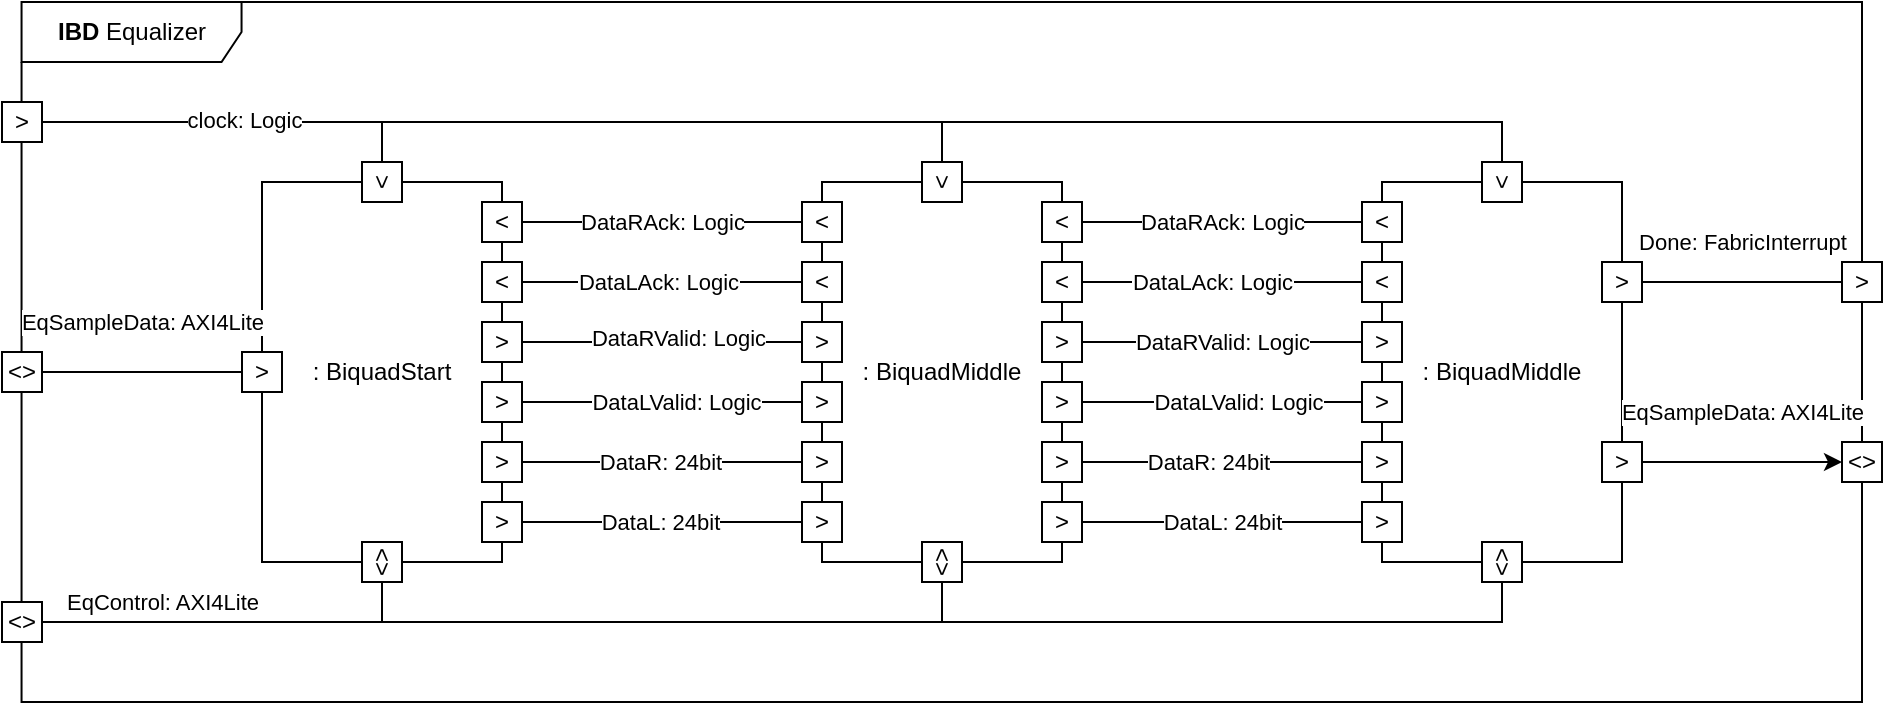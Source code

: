<mxfile version="22.1.16" type="device">
  <diagram name="Side-1" id="WeX1xfenSFIXGE-8xCSN">
    <mxGraphModel dx="1742" dy="983" grid="1" gridSize="10" guides="1" tooltips="1" connect="1" arrows="1" fold="1" page="1" pageScale="1" pageWidth="827" pageHeight="1169" math="0" shadow="0">
      <root>
        <mxCell id="0" />
        <mxCell id="1" parent="0" />
        <mxCell id="MY8VwiMeHhcDN9Z3y-it-23" value="" style="group" vertex="1" connectable="0" parent="1">
          <mxGeometry x="340" y="210" width="130" height="200" as="geometry" />
        </mxCell>
        <mxCell id="MY8VwiMeHhcDN9Z3y-it-16" value=": BiquadMiddle" style="rounded=0;whiteSpace=wrap;html=1;" vertex="1" parent="MY8VwiMeHhcDN9Z3y-it-23">
          <mxGeometry width="120" height="190" as="geometry" />
        </mxCell>
        <mxCell id="MY8VwiMeHhcDN9Z3y-it-17" value="&amp;gt;" style="html=1;whiteSpace=wrap;points=[[0,0.5,0,0,0],[0.5,0,0,0,0],[0.5,1,0,0,0],[1,0.5,0,0,0]];" vertex="1" parent="MY8VwiMeHhcDN9Z3y-it-23">
          <mxGeometry x="110" y="160" width="20" height="20" as="geometry" />
        </mxCell>
        <mxCell id="MY8VwiMeHhcDN9Z3y-it-18" value="&amp;gt;" style="html=1;whiteSpace=wrap;points=[[0,0.5,0,0,0],[0.5,0,0,0,0],[0.5,1,0,0,0],[1,0.5,0,0,0]];" vertex="1" parent="MY8VwiMeHhcDN9Z3y-it-23">
          <mxGeometry x="110" y="130" width="20" height="20" as="geometry" />
        </mxCell>
        <mxCell id="MY8VwiMeHhcDN9Z3y-it-19" value="&amp;gt;" style="html=1;whiteSpace=wrap;points=[[0,0.5,0,0,0],[0.5,0,0,0,0],[0.5,1,0,0,0],[1,0.5,0,0,0]];" vertex="1" parent="MY8VwiMeHhcDN9Z3y-it-23">
          <mxGeometry x="110" y="100" width="20" height="20" as="geometry" />
        </mxCell>
        <mxCell id="MY8VwiMeHhcDN9Z3y-it-20" value="&amp;lt;" style="html=1;whiteSpace=wrap;points=[[0,0.5,0,0,0],[0.5,0,0,0,0],[0.5,1,0,0,0],[1,0.5,0,0,0]];" vertex="1" parent="MY8VwiMeHhcDN9Z3y-it-23">
          <mxGeometry x="110" y="10" width="20" height="20" as="geometry" />
        </mxCell>
        <mxCell id="MY8VwiMeHhcDN9Z3y-it-21" value="&amp;gt;" style="html=1;whiteSpace=wrap;points=[[0,0.5,0,0,0],[0.5,0,0,0,0],[0.5,1,0,0,0],[1,0.5,0,0,0]];" vertex="1" parent="MY8VwiMeHhcDN9Z3y-it-23">
          <mxGeometry x="110" y="70" width="20" height="20" as="geometry" />
        </mxCell>
        <mxCell id="MY8VwiMeHhcDN9Z3y-it-22" value="&amp;lt;" style="html=1;whiteSpace=wrap;points=[[0,0.5,0,0,0],[0.5,0,0,0,0],[0.5,1,0,0,0],[1,0.5,0,0,0]];" vertex="1" parent="MY8VwiMeHhcDN9Z3y-it-23">
          <mxGeometry x="110" y="40" width="20" height="20" as="geometry" />
        </mxCell>
        <mxCell id="MY8VwiMeHhcDN9Z3y-it-26" value="&amp;gt;" style="html=1;whiteSpace=wrap;points=[[0,0.5,0,0,0],[0.5,0,0,0,0],[0.5,1,0,0,0],[1,0.5,0,0,0]];" vertex="1" parent="MY8VwiMeHhcDN9Z3y-it-23">
          <mxGeometry x="-10" y="160" width="20" height="20" as="geometry" />
        </mxCell>
        <mxCell id="MY8VwiMeHhcDN9Z3y-it-27" value="&amp;gt;" style="html=1;whiteSpace=wrap;points=[[0,0.5,0,0,0],[0.5,0,0,0,0],[0.5,1,0,0,0],[1,0.5,0,0,0]];" vertex="1" parent="MY8VwiMeHhcDN9Z3y-it-23">
          <mxGeometry x="-10" y="130" width="20" height="20" as="geometry" />
        </mxCell>
        <mxCell id="MY8VwiMeHhcDN9Z3y-it-28" value="&amp;gt;" style="html=1;whiteSpace=wrap;points=[[0,0.5,0,0,0],[0.5,0,0,0,0],[0.5,1,0,0,0],[1,0.5,0,0,0]];" vertex="1" parent="MY8VwiMeHhcDN9Z3y-it-23">
          <mxGeometry x="-10" y="100" width="20" height="20" as="geometry" />
        </mxCell>
        <mxCell id="MY8VwiMeHhcDN9Z3y-it-29" value="&amp;lt;" style="html=1;whiteSpace=wrap;points=[[0,0.5,0,0,0],[0.5,0,0,0,0],[0.5,1,0,0,0],[1,0.5,0,0,0]];" vertex="1" parent="MY8VwiMeHhcDN9Z3y-it-23">
          <mxGeometry x="-10" y="10" width="20" height="20" as="geometry" />
        </mxCell>
        <mxCell id="MY8VwiMeHhcDN9Z3y-it-30" value="&amp;gt;" style="html=1;whiteSpace=wrap;points=[[0,0.5,0,0,0],[0.5,0,0,0,0],[0.5,1,0,0,0],[1,0.5,0,0,0]];" vertex="1" parent="MY8VwiMeHhcDN9Z3y-it-23">
          <mxGeometry x="-10" y="70" width="20" height="20" as="geometry" />
        </mxCell>
        <mxCell id="MY8VwiMeHhcDN9Z3y-it-31" value="&amp;lt;" style="html=1;whiteSpace=wrap;points=[[0,0.5,0,0,0],[0.5,0,0,0,0],[0.5,1,0,0,0],[1,0.5,0,0,0]];" vertex="1" parent="MY8VwiMeHhcDN9Z3y-it-23">
          <mxGeometry x="-10" y="40" width="20" height="20" as="geometry" />
        </mxCell>
        <mxCell id="MY8VwiMeHhcDN9Z3y-it-58" value="&amp;gt;" style="html=1;whiteSpace=wrap;points=[[0,0.5,0,0,0],[0.5,0,0,0,0],[0.5,1,0,0,0],[1,0.5,0,0,0]];rotation=90;" vertex="1" parent="MY8VwiMeHhcDN9Z3y-it-23">
          <mxGeometry x="50" y="-10" width="20" height="20" as="geometry" />
        </mxCell>
        <mxCell id="MY8VwiMeHhcDN9Z3y-it-90" value="&amp;lt;&amp;gt;" style="html=1;whiteSpace=wrap;points=[[0,0.5,0,0,0],[0.5,0,0,0,0],[0.5,1,0,0,0],[1,0.5,0,0,0]];rotation=90;" vertex="1" parent="MY8VwiMeHhcDN9Z3y-it-23">
          <mxGeometry x="50" y="180" width="20" height="20" as="geometry" />
        </mxCell>
        <mxCell id="MY8VwiMeHhcDN9Z3y-it-32" style="edgeStyle=orthogonalEdgeStyle;rounded=0;orthogonalLoop=1;jettySize=auto;html=1;exitX=1;exitY=0.5;exitDx=0;exitDy=0;exitPerimeter=0;entryX=0;entryY=0.5;entryDx=0;entryDy=0;entryPerimeter=0;endArrow=none;endFill=0;" edge="1" parent="1" source="MY8VwiMeHhcDN9Z3y-it-8" target="MY8VwiMeHhcDN9Z3y-it-26">
          <mxGeometry relative="1" as="geometry" />
        </mxCell>
        <mxCell id="MY8VwiMeHhcDN9Z3y-it-33" value="DataL: 24bit" style="edgeLabel;html=1;align=center;verticalAlign=middle;resizable=0;points=[];" vertex="1" connectable="0" parent="MY8VwiMeHhcDN9Z3y-it-32">
          <mxGeometry x="0.223" y="1" relative="1" as="geometry">
            <mxPoint x="-17" y="1" as="offset" />
          </mxGeometry>
        </mxCell>
        <mxCell id="MY8VwiMeHhcDN9Z3y-it-34" style="edgeStyle=orthogonalEdgeStyle;rounded=0;orthogonalLoop=1;jettySize=auto;html=1;exitX=1;exitY=0.5;exitDx=0;exitDy=0;exitPerimeter=0;entryX=0;entryY=0.5;entryDx=0;entryDy=0;entryPerimeter=0;endArrow=none;endFill=0;" edge="1" parent="1" source="MY8VwiMeHhcDN9Z3y-it-9" target="MY8VwiMeHhcDN9Z3y-it-27">
          <mxGeometry relative="1" as="geometry" />
        </mxCell>
        <mxCell id="MY8VwiMeHhcDN9Z3y-it-35" value="DataR: 24bit" style="edgeLabel;html=1;align=center;verticalAlign=middle;resizable=0;points=[];" vertex="1" connectable="0" parent="MY8VwiMeHhcDN9Z3y-it-34">
          <mxGeometry x="0.161" y="1" relative="1" as="geometry">
            <mxPoint x="-13" y="1" as="offset" />
          </mxGeometry>
        </mxCell>
        <mxCell id="MY8VwiMeHhcDN9Z3y-it-36" style="edgeStyle=orthogonalEdgeStyle;rounded=0;orthogonalLoop=1;jettySize=auto;html=1;exitX=1;exitY=0.5;exitDx=0;exitDy=0;exitPerimeter=0;entryX=0;entryY=0.5;entryDx=0;entryDy=0;entryPerimeter=0;endArrow=none;endFill=0;" edge="1" parent="1" source="MY8VwiMeHhcDN9Z3y-it-10" target="MY8VwiMeHhcDN9Z3y-it-28">
          <mxGeometry relative="1" as="geometry" />
        </mxCell>
        <mxCell id="MY8VwiMeHhcDN9Z3y-it-37" value="DataLValid: Logic" style="edgeLabel;html=1;align=center;verticalAlign=middle;resizable=0;points=[];" vertex="1" connectable="0" parent="MY8VwiMeHhcDN9Z3y-it-36">
          <mxGeometry x="0.119" relative="1" as="geometry">
            <mxPoint x="-2" as="offset" />
          </mxGeometry>
        </mxCell>
        <mxCell id="MY8VwiMeHhcDN9Z3y-it-38" style="edgeStyle=orthogonalEdgeStyle;rounded=0;orthogonalLoop=1;jettySize=auto;html=1;exitX=1;exitY=0.5;exitDx=0;exitDy=0;exitPerimeter=0;entryX=0;entryY=0.5;entryDx=0;entryDy=0;entryPerimeter=0;endArrow=none;endFill=0;" edge="1" parent="1" source="MY8VwiMeHhcDN9Z3y-it-11" target="MY8VwiMeHhcDN9Z3y-it-30">
          <mxGeometry relative="1" as="geometry" />
        </mxCell>
        <mxCell id="MY8VwiMeHhcDN9Z3y-it-39" value="DataRValid: Logic" style="edgeLabel;html=1;align=center;verticalAlign=middle;resizable=0;points=[];" vertex="1" connectable="0" parent="MY8VwiMeHhcDN9Z3y-it-38">
          <mxGeometry x="0.105" y="2" relative="1" as="geometry">
            <mxPoint as="offset" />
          </mxGeometry>
        </mxCell>
        <mxCell id="MY8VwiMeHhcDN9Z3y-it-40" style="edgeStyle=orthogonalEdgeStyle;rounded=0;orthogonalLoop=1;jettySize=auto;html=1;exitX=1;exitY=0.5;exitDx=0;exitDy=0;exitPerimeter=0;entryX=0;entryY=0.5;entryDx=0;entryDy=0;entryPerimeter=0;endArrow=none;endFill=0;" edge="1" parent="1" source="MY8VwiMeHhcDN9Z3y-it-12" target="MY8VwiMeHhcDN9Z3y-it-31">
          <mxGeometry relative="1" as="geometry" />
        </mxCell>
        <mxCell id="MY8VwiMeHhcDN9Z3y-it-41" value="DataLAck: Logic" style="edgeLabel;html=1;align=center;verticalAlign=middle;resizable=0;points=[];" vertex="1" connectable="0" parent="MY8VwiMeHhcDN9Z3y-it-40">
          <mxGeometry x="0.263" y="2" relative="1" as="geometry">
            <mxPoint x="-21" y="2" as="offset" />
          </mxGeometry>
        </mxCell>
        <mxCell id="MY8VwiMeHhcDN9Z3y-it-42" style="edgeStyle=orthogonalEdgeStyle;rounded=0;orthogonalLoop=1;jettySize=auto;html=1;exitX=1;exitY=0.5;exitDx=0;exitDy=0;exitPerimeter=0;entryX=0;entryY=0.5;entryDx=0;entryDy=0;entryPerimeter=0;endArrow=none;endFill=0;" edge="1" parent="1" source="MY8VwiMeHhcDN9Z3y-it-13" target="MY8VwiMeHhcDN9Z3y-it-29">
          <mxGeometry relative="1" as="geometry" />
        </mxCell>
        <mxCell id="MY8VwiMeHhcDN9Z3y-it-43" value="DataRAck: Logic" style="edgeLabel;html=1;align=center;verticalAlign=middle;resizable=0;points=[];" vertex="1" connectable="0" parent="MY8VwiMeHhcDN9Z3y-it-42">
          <mxGeometry x="0.148" y="2" relative="1" as="geometry">
            <mxPoint x="-11" y="2" as="offset" />
          </mxGeometry>
        </mxCell>
        <mxCell id="MY8VwiMeHhcDN9Z3y-it-44" value="" style="group" vertex="1" connectable="0" parent="1">
          <mxGeometry x="620" y="210" width="130" height="200" as="geometry" />
        </mxCell>
        <mxCell id="MY8VwiMeHhcDN9Z3y-it-45" value=": BiquadMiddle" style="rounded=0;whiteSpace=wrap;html=1;" vertex="1" parent="MY8VwiMeHhcDN9Z3y-it-44">
          <mxGeometry width="120" height="190" as="geometry" />
        </mxCell>
        <mxCell id="MY8VwiMeHhcDN9Z3y-it-47" value="&amp;gt;" style="html=1;whiteSpace=wrap;points=[[0,0.5,0,0,0],[0.5,0,0,0,0],[0.5,1,0,0,0],[1,0.5,0,0,0]];" vertex="1" parent="MY8VwiMeHhcDN9Z3y-it-44">
          <mxGeometry x="110" y="130" width="20" height="20" as="geometry" />
        </mxCell>
        <mxCell id="MY8VwiMeHhcDN9Z3y-it-50" value="&amp;gt;" style="html=1;whiteSpace=wrap;points=[[0,0.5,0,0,0],[0.5,0,0,0,0],[0.5,1,0,0,0],[1,0.5,0,0,0]];" vertex="1" parent="MY8VwiMeHhcDN9Z3y-it-44">
          <mxGeometry x="110" y="40" width="20" height="20" as="geometry" />
        </mxCell>
        <mxCell id="MY8VwiMeHhcDN9Z3y-it-52" value="&amp;gt;" style="html=1;whiteSpace=wrap;points=[[0,0.5,0,0,0],[0.5,0,0,0,0],[0.5,1,0,0,0],[1,0.5,0,0,0]];" vertex="1" parent="MY8VwiMeHhcDN9Z3y-it-44">
          <mxGeometry x="-10" y="160" width="20" height="20" as="geometry" />
        </mxCell>
        <mxCell id="MY8VwiMeHhcDN9Z3y-it-53" value="&amp;gt;" style="html=1;whiteSpace=wrap;points=[[0,0.5,0,0,0],[0.5,0,0,0,0],[0.5,1,0,0,0],[1,0.5,0,0,0]];" vertex="1" parent="MY8VwiMeHhcDN9Z3y-it-44">
          <mxGeometry x="-10" y="130" width="20" height="20" as="geometry" />
        </mxCell>
        <mxCell id="MY8VwiMeHhcDN9Z3y-it-54" value="&amp;gt;" style="html=1;whiteSpace=wrap;points=[[0,0.5,0,0,0],[0.5,0,0,0,0],[0.5,1,0,0,0],[1,0.5,0,0,0]];" vertex="1" parent="MY8VwiMeHhcDN9Z3y-it-44">
          <mxGeometry x="-10" y="100" width="20" height="20" as="geometry" />
        </mxCell>
        <mxCell id="MY8VwiMeHhcDN9Z3y-it-55" value="&amp;lt;" style="html=1;whiteSpace=wrap;points=[[0,0.5,0,0,0],[0.5,0,0,0,0],[0.5,1,0,0,0],[1,0.5,0,0,0]];" vertex="1" parent="MY8VwiMeHhcDN9Z3y-it-44">
          <mxGeometry x="-10" y="10" width="20" height="20" as="geometry" />
        </mxCell>
        <mxCell id="MY8VwiMeHhcDN9Z3y-it-56" value="&amp;gt;" style="html=1;whiteSpace=wrap;points=[[0,0.5,0,0,0],[0.5,0,0,0,0],[0.5,1,0,0,0],[1,0.5,0,0,0]];" vertex="1" parent="MY8VwiMeHhcDN9Z3y-it-44">
          <mxGeometry x="-10" y="70" width="20" height="20" as="geometry" />
        </mxCell>
        <mxCell id="MY8VwiMeHhcDN9Z3y-it-57" value="&amp;lt;" style="html=1;whiteSpace=wrap;points=[[0,0.5,0,0,0],[0.5,0,0,0,0],[0.5,1,0,0,0],[1,0.5,0,0,0]];" vertex="1" parent="MY8VwiMeHhcDN9Z3y-it-44">
          <mxGeometry x="-10" y="40" width="20" height="20" as="geometry" />
        </mxCell>
        <mxCell id="MY8VwiMeHhcDN9Z3y-it-59" value="&amp;gt;" style="html=1;whiteSpace=wrap;points=[[0,0.5,0,0,0],[0.5,0,0,0,0],[0.5,1,0,0,0],[1,0.5,0,0,0]];rotation=90;" vertex="1" parent="MY8VwiMeHhcDN9Z3y-it-44">
          <mxGeometry x="50" y="-10" width="20" height="20" as="geometry" />
        </mxCell>
        <mxCell id="MY8VwiMeHhcDN9Z3y-it-91" value="&amp;lt;&amp;gt;" style="html=1;whiteSpace=wrap;points=[[0,0.5,0,0,0],[0.5,0,0,0,0],[0.5,1,0,0,0],[1,0.5,0,0,0]];rotation=90;" vertex="1" parent="MY8VwiMeHhcDN9Z3y-it-44">
          <mxGeometry x="50" y="180" width="20" height="20" as="geometry" />
        </mxCell>
        <mxCell id="MY8VwiMeHhcDN9Z3y-it-60" style="edgeStyle=orthogonalEdgeStyle;rounded=0;orthogonalLoop=1;jettySize=auto;html=1;exitX=1;exitY=0.5;exitDx=0;exitDy=0;exitPerimeter=0;entryX=0;entryY=0.5;entryDx=0;entryDy=0;entryPerimeter=0;endArrow=none;endFill=0;" edge="1" parent="1" source="MY8VwiMeHhcDN9Z3y-it-20" target="MY8VwiMeHhcDN9Z3y-it-55">
          <mxGeometry relative="1" as="geometry" />
        </mxCell>
        <mxCell id="MY8VwiMeHhcDN9Z3y-it-66" value="DataRAck: Logic" style="edgeLabel;html=1;align=center;verticalAlign=middle;resizable=0;points=[];" vertex="1" connectable="0" parent="MY8VwiMeHhcDN9Z3y-it-60">
          <mxGeometry x="-0.247" y="1" relative="1" as="geometry">
            <mxPoint x="17" y="1" as="offset" />
          </mxGeometry>
        </mxCell>
        <mxCell id="MY8VwiMeHhcDN9Z3y-it-61" style="edgeStyle=orthogonalEdgeStyle;rounded=0;orthogonalLoop=1;jettySize=auto;html=1;exitX=1;exitY=0.5;exitDx=0;exitDy=0;exitPerimeter=0;entryX=0;entryY=0.5;entryDx=0;entryDy=0;entryPerimeter=0;endArrow=none;endFill=0;" edge="1" parent="1" source="MY8VwiMeHhcDN9Z3y-it-22" target="MY8VwiMeHhcDN9Z3y-it-57">
          <mxGeometry relative="1" as="geometry" />
        </mxCell>
        <mxCell id="MY8VwiMeHhcDN9Z3y-it-67" value="DataLAck: Logic" style="edgeLabel;html=1;align=center;verticalAlign=middle;resizable=0;points=[];" vertex="1" connectable="0" parent="MY8VwiMeHhcDN9Z3y-it-61">
          <mxGeometry x="-0.078" relative="1" as="geometry">
            <mxPoint as="offset" />
          </mxGeometry>
        </mxCell>
        <mxCell id="MY8VwiMeHhcDN9Z3y-it-62" style="edgeStyle=orthogonalEdgeStyle;rounded=0;orthogonalLoop=1;jettySize=auto;html=1;exitX=1;exitY=0.5;exitDx=0;exitDy=0;exitPerimeter=0;entryX=0;entryY=0.5;entryDx=0;entryDy=0;entryPerimeter=0;endArrow=none;endFill=0;" edge="1" parent="1" source="MY8VwiMeHhcDN9Z3y-it-21" target="MY8VwiMeHhcDN9Z3y-it-56">
          <mxGeometry relative="1" as="geometry" />
        </mxCell>
        <mxCell id="MY8VwiMeHhcDN9Z3y-it-69" value="DataRValid: Logic" style="edgeLabel;html=1;align=center;verticalAlign=middle;resizable=0;points=[];" vertex="1" connectable="0" parent="MY8VwiMeHhcDN9Z3y-it-62">
          <mxGeometry x="-0.084" relative="1" as="geometry">
            <mxPoint x="6" as="offset" />
          </mxGeometry>
        </mxCell>
        <mxCell id="MY8VwiMeHhcDN9Z3y-it-63" style="edgeStyle=orthogonalEdgeStyle;rounded=0;orthogonalLoop=1;jettySize=auto;html=1;exitX=1;exitY=0.5;exitDx=0;exitDy=0;exitPerimeter=0;entryX=0;entryY=0.5;entryDx=0;entryDy=0;entryPerimeter=0;endArrow=none;endFill=0;" edge="1" parent="1" source="MY8VwiMeHhcDN9Z3y-it-19" target="MY8VwiMeHhcDN9Z3y-it-54">
          <mxGeometry relative="1" as="geometry" />
        </mxCell>
        <mxCell id="MY8VwiMeHhcDN9Z3y-it-70" value="DataLValid: Logic" style="edgeLabel;html=1;align=center;verticalAlign=middle;resizable=0;points=[];" vertex="1" connectable="0" parent="MY8VwiMeHhcDN9Z3y-it-63">
          <mxGeometry x="0.104" y="-1" relative="1" as="geometry">
            <mxPoint y="-1" as="offset" />
          </mxGeometry>
        </mxCell>
        <mxCell id="MY8VwiMeHhcDN9Z3y-it-64" style="edgeStyle=orthogonalEdgeStyle;rounded=0;orthogonalLoop=1;jettySize=auto;html=1;exitX=1;exitY=0.5;exitDx=0;exitDy=0;exitPerimeter=0;entryX=0;entryY=0.5;entryDx=0;entryDy=0;entryPerimeter=0;endArrow=none;endFill=0;" edge="1" parent="1" source="MY8VwiMeHhcDN9Z3y-it-18" target="MY8VwiMeHhcDN9Z3y-it-53">
          <mxGeometry relative="1" as="geometry" />
        </mxCell>
        <mxCell id="MY8VwiMeHhcDN9Z3y-it-71" value="DataR: 24bit" style="edgeLabel;html=1;align=center;verticalAlign=middle;resizable=0;points=[];" vertex="1" connectable="0" parent="MY8VwiMeHhcDN9Z3y-it-64">
          <mxGeometry x="-0.1" y="2" relative="1" as="geometry">
            <mxPoint y="2" as="offset" />
          </mxGeometry>
        </mxCell>
        <mxCell id="MY8VwiMeHhcDN9Z3y-it-65" style="edgeStyle=orthogonalEdgeStyle;rounded=0;orthogonalLoop=1;jettySize=auto;html=1;exitX=1;exitY=0.5;exitDx=0;exitDy=0;exitPerimeter=0;entryX=0;entryY=0.5;entryDx=0;entryDy=0;entryPerimeter=0;endArrow=none;endFill=0;" edge="1" parent="1" source="MY8VwiMeHhcDN9Z3y-it-17" target="MY8VwiMeHhcDN9Z3y-it-52">
          <mxGeometry relative="1" as="geometry" />
        </mxCell>
        <mxCell id="MY8VwiMeHhcDN9Z3y-it-72" value="DataL: 24bit" style="edgeLabel;html=1;align=center;verticalAlign=middle;resizable=0;points=[];" vertex="1" connectable="0" parent="MY8VwiMeHhcDN9Z3y-it-65">
          <mxGeometry x="0.129" y="1" relative="1" as="geometry">
            <mxPoint x="-9" y="1" as="offset" />
          </mxGeometry>
        </mxCell>
        <mxCell id="MY8VwiMeHhcDN9Z3y-it-68" value="" style="group" vertex="1" connectable="0" parent="1">
          <mxGeometry x="50" y="200" width="140" height="210" as="geometry" />
        </mxCell>
        <mxCell id="MY8VwiMeHhcDN9Z3y-it-14" value="" style="group" vertex="1" connectable="0" parent="MY8VwiMeHhcDN9Z3y-it-68">
          <mxGeometry y="50" width="140" height="160" as="geometry" />
        </mxCell>
        <mxCell id="MY8VwiMeHhcDN9Z3y-it-7" value="" style="group" vertex="1" connectable="0" parent="MY8VwiMeHhcDN9Z3y-it-14">
          <mxGeometry y="40" width="140" height="120" as="geometry" />
        </mxCell>
        <mxCell id="MY8VwiMeHhcDN9Z3y-it-4" value="" style="group" vertex="1" connectable="0" parent="MY8VwiMeHhcDN9Z3y-it-7">
          <mxGeometry y="30" width="140" height="90" as="geometry" />
        </mxCell>
        <mxCell id="MY8VwiMeHhcDN9Z3y-it-1" value=": BiquadStart" style="rounded=0;whiteSpace=wrap;html=1;" vertex="1" parent="MY8VwiMeHhcDN9Z3y-it-4">
          <mxGeometry x="10" y="-110" width="120" height="190" as="geometry" />
        </mxCell>
        <mxCell id="MY8VwiMeHhcDN9Z3y-it-8" value="&amp;gt;" style="html=1;whiteSpace=wrap;points=[[0,0.5,0,0,0],[0.5,0,0,0,0],[0.5,1,0,0,0],[1,0.5,0,0,0]];" vertex="1" parent="MY8VwiMeHhcDN9Z3y-it-4">
          <mxGeometry x="120" y="50" width="20" height="20" as="geometry" />
        </mxCell>
        <mxCell id="MY8VwiMeHhcDN9Z3y-it-9" value="&amp;gt;" style="html=1;whiteSpace=wrap;points=[[0,0.5,0,0,0],[0.5,0,0,0,0],[0.5,1,0,0,0],[1,0.5,0,0,0]];" vertex="1" parent="MY8VwiMeHhcDN9Z3y-it-4">
          <mxGeometry x="120" y="20" width="20" height="20" as="geometry" />
        </mxCell>
        <mxCell id="MY8VwiMeHhcDN9Z3y-it-10" value="&amp;gt;" style="html=1;whiteSpace=wrap;points=[[0,0.5,0,0,0],[0.5,0,0,0,0],[0.5,1,0,0,0],[1,0.5,0,0,0]];" vertex="1" parent="MY8VwiMeHhcDN9Z3y-it-4">
          <mxGeometry x="120" y="-10" width="20" height="20" as="geometry" />
        </mxCell>
        <mxCell id="MY8VwiMeHhcDN9Z3y-it-13" value="&amp;lt;" style="html=1;whiteSpace=wrap;points=[[0,0.5,0,0,0],[0.5,0,0,0,0],[0.5,1,0,0,0],[1,0.5,0,0,0]];" vertex="1" parent="MY8VwiMeHhcDN9Z3y-it-4">
          <mxGeometry x="120" y="-100" width="20" height="20" as="geometry" />
        </mxCell>
        <mxCell id="MY8VwiMeHhcDN9Z3y-it-3" value="&amp;gt;" style="html=1;whiteSpace=wrap;points=[[0,0.5,0,0,0],[0.5,0,0,0,0],[0.5,1,0,0,0],[1,0.5,0,0,0]];" vertex="1" parent="MY8VwiMeHhcDN9Z3y-it-4">
          <mxGeometry y="-25" width="20" height="20" as="geometry" />
        </mxCell>
        <mxCell id="MY8VwiMeHhcDN9Z3y-it-89" value="&amp;lt;&amp;gt;" style="html=1;whiteSpace=wrap;points=[[0,0.5,0,0,0],[0.5,0,0,0,0],[0.5,1,0,0,0],[1,0.5,0,0,0]];rotation=90;" vertex="1" parent="MY8VwiMeHhcDN9Z3y-it-4">
          <mxGeometry x="60" y="70" width="20" height="20" as="geometry" />
        </mxCell>
        <mxCell id="MY8VwiMeHhcDN9Z3y-it-11" value="&amp;gt;" style="html=1;whiteSpace=wrap;points=[[0,0.5,0,0,0],[0.5,0,0,0,0],[0.5,1,0,0,0],[1,0.5,0,0,0]];" vertex="1" parent="MY8VwiMeHhcDN9Z3y-it-7">
          <mxGeometry x="120" y="-10" width="20" height="20" as="geometry" />
        </mxCell>
        <mxCell id="MY8VwiMeHhcDN9Z3y-it-12" value="&amp;lt;" style="html=1;whiteSpace=wrap;points=[[0,0.5,0,0,0],[0.5,0,0,0,0],[0.5,1,0,0,0],[1,0.5,0,0,0]];" vertex="1" parent="MY8VwiMeHhcDN9Z3y-it-14">
          <mxGeometry x="120" width="20" height="20" as="geometry" />
        </mxCell>
        <mxCell id="MY8VwiMeHhcDN9Z3y-it-2" value="&amp;gt;" style="html=1;whiteSpace=wrap;points=[[0,0.5,0,0,0],[0.5,0,0,0,0],[0.5,1,0,0,0],[1,0.5,0,0,0]];rotation=90;" vertex="1" parent="MY8VwiMeHhcDN9Z3y-it-68">
          <mxGeometry x="60" width="20" height="20" as="geometry" />
        </mxCell>
        <mxCell id="MY8VwiMeHhcDN9Z3y-it-75" value="" style="group" vertex="1" connectable="0" parent="1">
          <mxGeometry x="-50" y="120" width="920" height="350" as="geometry" />
        </mxCell>
        <mxCell id="MY8VwiMeHhcDN9Z3y-it-73" value="&lt;b&gt;IBD &lt;/b&gt;Equalizer" style="shape=umlFrame;whiteSpace=wrap;html=1;pointerEvents=0;width=110;height=30;" vertex="1" parent="MY8VwiMeHhcDN9Z3y-it-75">
          <mxGeometry x="-10.225" width="920.225" height="350" as="geometry" />
        </mxCell>
        <mxCell id="MY8VwiMeHhcDN9Z3y-it-80" value="&amp;lt;&amp;gt;" style="html=1;whiteSpace=wrap;points=[[0,0.5,0,0,0],[0.5,0,0,0,0],[0.5,1,0,0,0],[1,0.5,0,0,0]];" vertex="1" parent="MY8VwiMeHhcDN9Z3y-it-75">
          <mxGeometry x="900" y="220" width="20" height="20" as="geometry" />
        </mxCell>
        <mxCell id="MY8VwiMeHhcDN9Z3y-it-81" value="&amp;gt;" style="html=1;whiteSpace=wrap;points=[[0,0.5,0,0,0],[0.5,0,0,0,0],[0.5,1,0,0,0],[1,0.5,0,0,0]];" vertex="1" parent="MY8VwiMeHhcDN9Z3y-it-75">
          <mxGeometry x="900" y="130" width="20" height="20" as="geometry" />
        </mxCell>
        <mxCell id="MY8VwiMeHhcDN9Z3y-it-84" value="&amp;gt;" style="html=1;whiteSpace=wrap;points=[[0,0.5,0,0,0],[0.5,0,0,0,0],[0.5,1,0,0,0],[1,0.5,0,0,0]];" vertex="1" parent="MY8VwiMeHhcDN9Z3y-it-75">
          <mxGeometry x="-20" y="50" width="20" height="20" as="geometry" />
        </mxCell>
        <mxCell id="MY8VwiMeHhcDN9Z3y-it-92" value="&amp;lt;&amp;gt;" style="html=1;whiteSpace=wrap;points=[[0,0.5,0,0,0],[0.5,0,0,0,0],[0.5,1,0,0,0],[1,0.5,0,0,0]];" vertex="1" parent="MY8VwiMeHhcDN9Z3y-it-75">
          <mxGeometry x="-20" y="300" width="20" height="20" as="geometry" />
        </mxCell>
        <mxCell id="MY8VwiMeHhcDN9Z3y-it-76" style="edgeStyle=orthogonalEdgeStyle;rounded=0;orthogonalLoop=1;jettySize=auto;html=1;exitX=1;exitY=0.5;exitDx=0;exitDy=0;exitPerimeter=0;entryX=0;entryY=0.5;entryDx=0;entryDy=0;entryPerimeter=0;endArrow=none;endFill=0;" edge="1" parent="1" source="MY8VwiMeHhcDN9Z3y-it-74" target="MY8VwiMeHhcDN9Z3y-it-3">
          <mxGeometry relative="1" as="geometry" />
        </mxCell>
        <mxCell id="MY8VwiMeHhcDN9Z3y-it-77" value="EqSampleData: AXI4Lite" style="edgeLabel;html=1;align=center;verticalAlign=middle;resizable=0;points=[];" vertex="1" connectable="0" parent="MY8VwiMeHhcDN9Z3y-it-76">
          <mxGeometry x="0.476" y="-1" relative="1" as="geometry">
            <mxPoint x="-24" y="-26" as="offset" />
          </mxGeometry>
        </mxCell>
        <mxCell id="MY8VwiMeHhcDN9Z3y-it-74" value="&amp;lt;&amp;gt;" style="html=1;whiteSpace=wrap;points=[[0,0.5,0,0,0],[0.5,0,0,0,0],[0.5,1,0,0,0],[1,0.5,0,0,0]];" vertex="1" parent="1">
          <mxGeometry x="-70" y="295" width="20" height="20" as="geometry" />
        </mxCell>
        <mxCell id="MY8VwiMeHhcDN9Z3y-it-78" style="edgeStyle=orthogonalEdgeStyle;rounded=0;orthogonalLoop=1;jettySize=auto;html=1;entryX=0;entryY=0.5;entryDx=0;entryDy=0;entryPerimeter=0;exitX=1;exitY=0.5;exitDx=0;exitDy=0;exitPerimeter=0;" edge="1" parent="1" source="MY8VwiMeHhcDN9Z3y-it-47" target="MY8VwiMeHhcDN9Z3y-it-80">
          <mxGeometry relative="1" as="geometry">
            <mxPoint x="760" y="350" as="sourcePoint" />
            <mxPoint x="840" y="350" as="targetPoint" />
          </mxGeometry>
        </mxCell>
        <mxCell id="MY8VwiMeHhcDN9Z3y-it-79" value="EqSampleData: AXI4Lite" style="edgeLabel;html=1;align=center;verticalAlign=middle;resizable=0;points=[];" vertex="1" connectable="0" parent="MY8VwiMeHhcDN9Z3y-it-78">
          <mxGeometry x="0.476" y="-1" relative="1" as="geometry">
            <mxPoint x="-24" y="-26" as="offset" />
          </mxGeometry>
        </mxCell>
        <mxCell id="MY8VwiMeHhcDN9Z3y-it-82" style="edgeStyle=orthogonalEdgeStyle;rounded=0;orthogonalLoop=1;jettySize=auto;html=1;exitX=0;exitY=0.5;exitDx=0;exitDy=0;exitPerimeter=0;entryX=1;entryY=0.5;entryDx=0;entryDy=0;entryPerimeter=0;endArrow=none;endFill=0;" edge="1" parent="1" source="MY8VwiMeHhcDN9Z3y-it-81" target="MY8VwiMeHhcDN9Z3y-it-50">
          <mxGeometry relative="1" as="geometry" />
        </mxCell>
        <mxCell id="MY8VwiMeHhcDN9Z3y-it-83" value="Done: FabricInterrupt" style="edgeLabel;html=1;align=center;verticalAlign=middle;resizable=0;points=[];" vertex="1" connectable="0" parent="MY8VwiMeHhcDN9Z3y-it-82">
          <mxGeometry x="-0.238" relative="1" as="geometry">
            <mxPoint x="-12" y="-20" as="offset" />
          </mxGeometry>
        </mxCell>
        <mxCell id="MY8VwiMeHhcDN9Z3y-it-85" style="edgeStyle=orthogonalEdgeStyle;rounded=0;orthogonalLoop=1;jettySize=auto;html=1;exitX=1;exitY=0.5;exitDx=0;exitDy=0;exitPerimeter=0;entryX=0;entryY=0.5;entryDx=0;entryDy=0;entryPerimeter=0;endArrow=none;endFill=0;" edge="1" parent="1" source="MY8VwiMeHhcDN9Z3y-it-84" target="MY8VwiMeHhcDN9Z3y-it-2">
          <mxGeometry relative="1" as="geometry" />
        </mxCell>
        <mxCell id="MY8VwiMeHhcDN9Z3y-it-86" style="edgeStyle=orthogonalEdgeStyle;rounded=0;orthogonalLoop=1;jettySize=auto;html=1;exitX=1;exitY=0.5;exitDx=0;exitDy=0;exitPerimeter=0;entryX=0;entryY=0.5;entryDx=0;entryDy=0;entryPerimeter=0;endArrow=none;endFill=0;" edge="1" parent="1" source="MY8VwiMeHhcDN9Z3y-it-84" target="MY8VwiMeHhcDN9Z3y-it-58">
          <mxGeometry relative="1" as="geometry" />
        </mxCell>
        <mxCell id="MY8VwiMeHhcDN9Z3y-it-87" style="edgeStyle=orthogonalEdgeStyle;rounded=0;orthogonalLoop=1;jettySize=auto;html=1;exitX=1;exitY=0.5;exitDx=0;exitDy=0;exitPerimeter=0;entryX=0;entryY=0.5;entryDx=0;entryDy=0;entryPerimeter=0;endArrow=none;endFill=0;" edge="1" parent="1" source="MY8VwiMeHhcDN9Z3y-it-84" target="MY8VwiMeHhcDN9Z3y-it-59">
          <mxGeometry relative="1" as="geometry" />
        </mxCell>
        <mxCell id="MY8VwiMeHhcDN9Z3y-it-88" value="clock: Logic" style="edgeLabel;html=1;align=center;verticalAlign=middle;resizable=0;points=[];" vertex="1" connectable="0" parent="MY8VwiMeHhcDN9Z3y-it-87">
          <mxGeometry x="-0.732" y="1" relative="1" as="geometry">
            <mxPoint as="offset" />
          </mxGeometry>
        </mxCell>
        <mxCell id="MY8VwiMeHhcDN9Z3y-it-93" style="edgeStyle=orthogonalEdgeStyle;rounded=0;orthogonalLoop=1;jettySize=auto;html=1;exitX=1;exitY=0.5;exitDx=0;exitDy=0;exitPerimeter=0;entryX=1;entryY=0.5;entryDx=0;entryDy=0;entryPerimeter=0;endArrow=none;endFill=0;" edge="1" parent="1" source="MY8VwiMeHhcDN9Z3y-it-92" target="MY8VwiMeHhcDN9Z3y-it-89">
          <mxGeometry relative="1" as="geometry" />
        </mxCell>
        <mxCell id="MY8VwiMeHhcDN9Z3y-it-94" style="edgeStyle=orthogonalEdgeStyle;rounded=0;orthogonalLoop=1;jettySize=auto;html=1;exitX=1;exitY=0.5;exitDx=0;exitDy=0;exitPerimeter=0;entryX=1;entryY=0.5;entryDx=0;entryDy=0;entryPerimeter=0;endArrow=none;endFill=0;" edge="1" parent="1" source="MY8VwiMeHhcDN9Z3y-it-92" target="MY8VwiMeHhcDN9Z3y-it-90">
          <mxGeometry relative="1" as="geometry" />
        </mxCell>
        <mxCell id="MY8VwiMeHhcDN9Z3y-it-95" style="edgeStyle=orthogonalEdgeStyle;rounded=0;orthogonalLoop=1;jettySize=auto;html=1;exitX=1;exitY=0.5;exitDx=0;exitDy=0;exitPerimeter=0;entryX=1;entryY=0.5;entryDx=0;entryDy=0;entryPerimeter=0;endArrow=none;endFill=0;" edge="1" parent="1" source="MY8VwiMeHhcDN9Z3y-it-92" target="MY8VwiMeHhcDN9Z3y-it-91">
          <mxGeometry relative="1" as="geometry" />
        </mxCell>
        <mxCell id="MY8VwiMeHhcDN9Z3y-it-96" value="EqControl: AXI4Lite" style="edgeLabel;html=1;align=center;verticalAlign=middle;resizable=0;points=[];" vertex="1" connectable="0" parent="MY8VwiMeHhcDN9Z3y-it-95">
          <mxGeometry x="-0.896" relative="1" as="geometry">
            <mxPoint x="21" y="-10" as="offset" />
          </mxGeometry>
        </mxCell>
      </root>
    </mxGraphModel>
  </diagram>
</mxfile>
